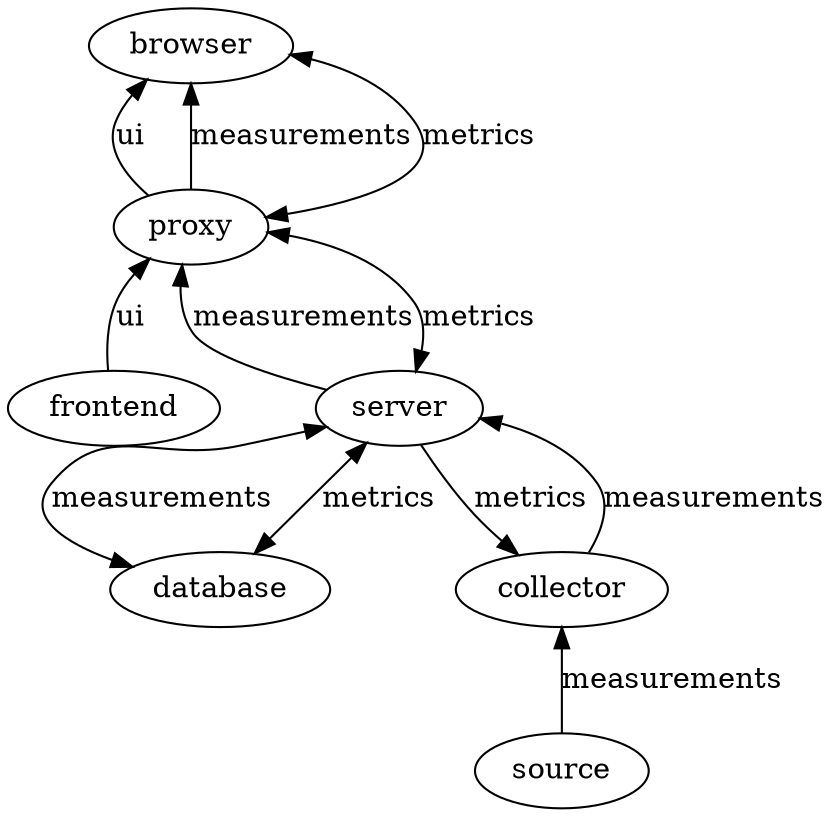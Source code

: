 digraph {
  browser -> proxy [label=ui, dir="back"]
  browser -> proxy [label=measurements, dir="back"]
  browser -> proxy [label=metrics, dir="both"]
  proxy -> frontend [label=ui, dir="back"]
  proxy -> server [label=measurements, dir="back"]
  proxy -> server [label=metrics, dir="both"]
  server -> database [label=measurements, dir="both"]
  server -> database [label=metrics, dir="both"]
  collector -> server [label=measurements]
  server -> collector [label=metrics]
  collector -> source [label=measurements, dir="back"]
}
